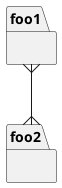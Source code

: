 {
  "sha1": "efdtx9gy9brkq57i9aq944n84l1gmlh",
  "insertion": {
    "when": "2024-06-01T09:03:04.341Z",
    "url": "http://forum.plantuml.net/6704/plantuml-asked-me-to-report-exception-for-package-foo1-foo2",
    "user": "plantuml@gmail.com"
  }
}
@startuml
package foo1 {
}
package foo2 {
}
foo1 }--{ foo2
@enduml
